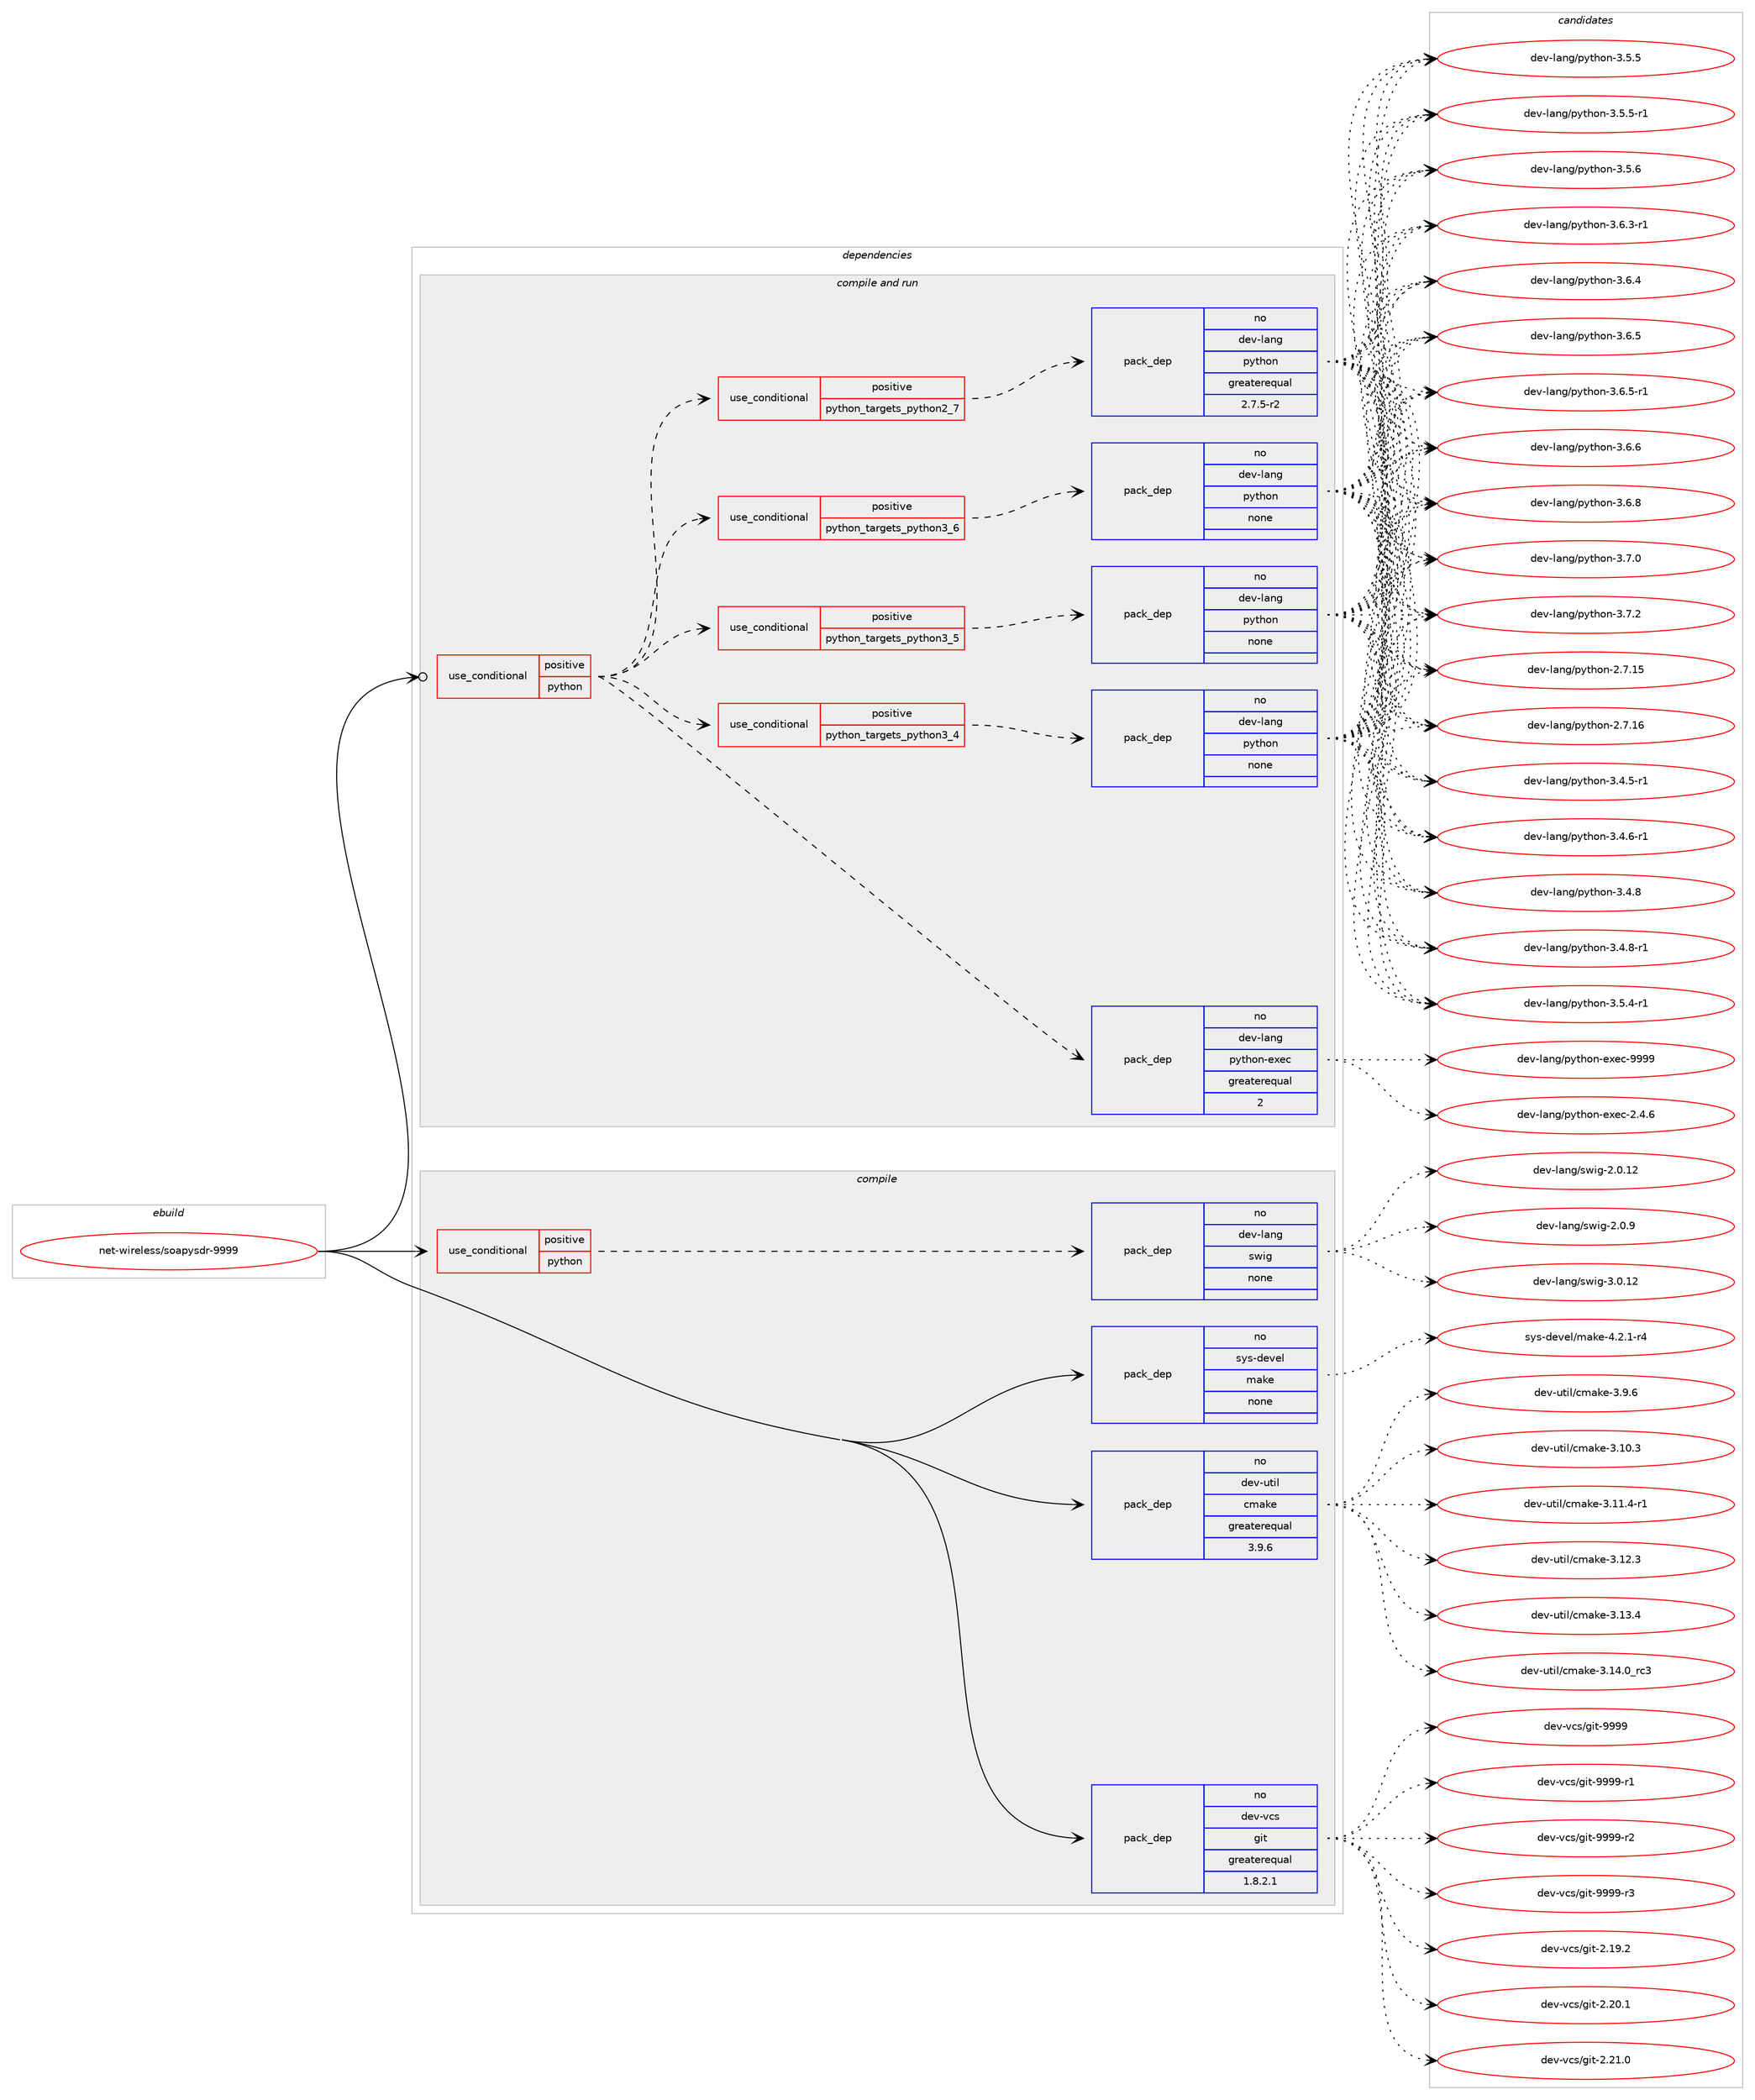 digraph prolog {

# *************
# Graph options
# *************

newrank=true;
concentrate=true;
compound=true;
graph [rankdir=LR,fontname=Helvetica,fontsize=10,ranksep=1.5];#, ranksep=2.5, nodesep=0.2];
edge  [arrowhead=vee];
node  [fontname=Helvetica,fontsize=10];

# **********
# The ebuild
# **********

subgraph cluster_leftcol {
color=gray;
rank=same;
label=<<i>ebuild</i>>;
id [label="net-wireless/soapysdr-9999", color=red, width=4, href="../net-wireless/soapysdr-9999.svg"];
}

# ****************
# The dependencies
# ****************

subgraph cluster_midcol {
color=gray;
label=<<i>dependencies</i>>;
subgraph cluster_compile {
fillcolor="#eeeeee";
style=filled;
label=<<i>compile</i>>;
subgraph cond451514 {
dependency1681347 [label=<<TABLE BORDER="0" CELLBORDER="1" CELLSPACING="0" CELLPADDING="4"><TR><TD ROWSPAN="3" CELLPADDING="10">use_conditional</TD></TR><TR><TD>positive</TD></TR><TR><TD>python</TD></TR></TABLE>>, shape=none, color=red];
subgraph pack1202314 {
dependency1681348 [label=<<TABLE BORDER="0" CELLBORDER="1" CELLSPACING="0" CELLPADDING="4" WIDTH="220"><TR><TD ROWSPAN="6" CELLPADDING="30">pack_dep</TD></TR><TR><TD WIDTH="110">no</TD></TR><TR><TD>dev-lang</TD></TR><TR><TD>swig</TD></TR><TR><TD>none</TD></TR><TR><TD></TD></TR></TABLE>>, shape=none, color=blue];
}
dependency1681347:e -> dependency1681348:w [weight=20,style="dashed",arrowhead="vee"];
}
id:e -> dependency1681347:w [weight=20,style="solid",arrowhead="vee"];
subgraph pack1202315 {
dependency1681349 [label=<<TABLE BORDER="0" CELLBORDER="1" CELLSPACING="0" CELLPADDING="4" WIDTH="220"><TR><TD ROWSPAN="6" CELLPADDING="30">pack_dep</TD></TR><TR><TD WIDTH="110">no</TD></TR><TR><TD>dev-util</TD></TR><TR><TD>cmake</TD></TR><TR><TD>greaterequal</TD></TR><TR><TD>3.9.6</TD></TR></TABLE>>, shape=none, color=blue];
}
id:e -> dependency1681349:w [weight=20,style="solid",arrowhead="vee"];
subgraph pack1202316 {
dependency1681350 [label=<<TABLE BORDER="0" CELLBORDER="1" CELLSPACING="0" CELLPADDING="4" WIDTH="220"><TR><TD ROWSPAN="6" CELLPADDING="30">pack_dep</TD></TR><TR><TD WIDTH="110">no</TD></TR><TR><TD>dev-vcs</TD></TR><TR><TD>git</TD></TR><TR><TD>greaterequal</TD></TR><TR><TD>1.8.2.1</TD></TR></TABLE>>, shape=none, color=blue];
}
id:e -> dependency1681350:w [weight=20,style="solid",arrowhead="vee"];
subgraph pack1202317 {
dependency1681351 [label=<<TABLE BORDER="0" CELLBORDER="1" CELLSPACING="0" CELLPADDING="4" WIDTH="220"><TR><TD ROWSPAN="6" CELLPADDING="30">pack_dep</TD></TR><TR><TD WIDTH="110">no</TD></TR><TR><TD>sys-devel</TD></TR><TR><TD>make</TD></TR><TR><TD>none</TD></TR><TR><TD></TD></TR></TABLE>>, shape=none, color=blue];
}
id:e -> dependency1681351:w [weight=20,style="solid",arrowhead="vee"];
}
subgraph cluster_compileandrun {
fillcolor="#eeeeee";
style=filled;
label=<<i>compile and run</i>>;
subgraph cond451515 {
dependency1681352 [label=<<TABLE BORDER="0" CELLBORDER="1" CELLSPACING="0" CELLPADDING="4"><TR><TD ROWSPAN="3" CELLPADDING="10">use_conditional</TD></TR><TR><TD>positive</TD></TR><TR><TD>python</TD></TR></TABLE>>, shape=none, color=red];
subgraph cond451516 {
dependency1681353 [label=<<TABLE BORDER="0" CELLBORDER="1" CELLSPACING="0" CELLPADDING="4"><TR><TD ROWSPAN="3" CELLPADDING="10">use_conditional</TD></TR><TR><TD>positive</TD></TR><TR><TD>python_targets_python2_7</TD></TR></TABLE>>, shape=none, color=red];
subgraph pack1202318 {
dependency1681354 [label=<<TABLE BORDER="0" CELLBORDER="1" CELLSPACING="0" CELLPADDING="4" WIDTH="220"><TR><TD ROWSPAN="6" CELLPADDING="30">pack_dep</TD></TR><TR><TD WIDTH="110">no</TD></TR><TR><TD>dev-lang</TD></TR><TR><TD>python</TD></TR><TR><TD>greaterequal</TD></TR><TR><TD>2.7.5-r2</TD></TR></TABLE>>, shape=none, color=blue];
}
dependency1681353:e -> dependency1681354:w [weight=20,style="dashed",arrowhead="vee"];
}
dependency1681352:e -> dependency1681353:w [weight=20,style="dashed",arrowhead="vee"];
subgraph cond451517 {
dependency1681355 [label=<<TABLE BORDER="0" CELLBORDER="1" CELLSPACING="0" CELLPADDING="4"><TR><TD ROWSPAN="3" CELLPADDING="10">use_conditional</TD></TR><TR><TD>positive</TD></TR><TR><TD>python_targets_python3_4</TD></TR></TABLE>>, shape=none, color=red];
subgraph pack1202319 {
dependency1681356 [label=<<TABLE BORDER="0" CELLBORDER="1" CELLSPACING="0" CELLPADDING="4" WIDTH="220"><TR><TD ROWSPAN="6" CELLPADDING="30">pack_dep</TD></TR><TR><TD WIDTH="110">no</TD></TR><TR><TD>dev-lang</TD></TR><TR><TD>python</TD></TR><TR><TD>none</TD></TR><TR><TD></TD></TR></TABLE>>, shape=none, color=blue];
}
dependency1681355:e -> dependency1681356:w [weight=20,style="dashed",arrowhead="vee"];
}
dependency1681352:e -> dependency1681355:w [weight=20,style="dashed",arrowhead="vee"];
subgraph cond451518 {
dependency1681357 [label=<<TABLE BORDER="0" CELLBORDER="1" CELLSPACING="0" CELLPADDING="4"><TR><TD ROWSPAN="3" CELLPADDING="10">use_conditional</TD></TR><TR><TD>positive</TD></TR><TR><TD>python_targets_python3_5</TD></TR></TABLE>>, shape=none, color=red];
subgraph pack1202320 {
dependency1681358 [label=<<TABLE BORDER="0" CELLBORDER="1" CELLSPACING="0" CELLPADDING="4" WIDTH="220"><TR><TD ROWSPAN="6" CELLPADDING="30">pack_dep</TD></TR><TR><TD WIDTH="110">no</TD></TR><TR><TD>dev-lang</TD></TR><TR><TD>python</TD></TR><TR><TD>none</TD></TR><TR><TD></TD></TR></TABLE>>, shape=none, color=blue];
}
dependency1681357:e -> dependency1681358:w [weight=20,style="dashed",arrowhead="vee"];
}
dependency1681352:e -> dependency1681357:w [weight=20,style="dashed",arrowhead="vee"];
subgraph cond451519 {
dependency1681359 [label=<<TABLE BORDER="0" CELLBORDER="1" CELLSPACING="0" CELLPADDING="4"><TR><TD ROWSPAN="3" CELLPADDING="10">use_conditional</TD></TR><TR><TD>positive</TD></TR><TR><TD>python_targets_python3_6</TD></TR></TABLE>>, shape=none, color=red];
subgraph pack1202321 {
dependency1681360 [label=<<TABLE BORDER="0" CELLBORDER="1" CELLSPACING="0" CELLPADDING="4" WIDTH="220"><TR><TD ROWSPAN="6" CELLPADDING="30">pack_dep</TD></TR><TR><TD WIDTH="110">no</TD></TR><TR><TD>dev-lang</TD></TR><TR><TD>python</TD></TR><TR><TD>none</TD></TR><TR><TD></TD></TR></TABLE>>, shape=none, color=blue];
}
dependency1681359:e -> dependency1681360:w [weight=20,style="dashed",arrowhead="vee"];
}
dependency1681352:e -> dependency1681359:w [weight=20,style="dashed",arrowhead="vee"];
subgraph pack1202322 {
dependency1681361 [label=<<TABLE BORDER="0" CELLBORDER="1" CELLSPACING="0" CELLPADDING="4" WIDTH="220"><TR><TD ROWSPAN="6" CELLPADDING="30">pack_dep</TD></TR><TR><TD WIDTH="110">no</TD></TR><TR><TD>dev-lang</TD></TR><TR><TD>python-exec</TD></TR><TR><TD>greaterequal</TD></TR><TR><TD>2</TD></TR></TABLE>>, shape=none, color=blue];
}
dependency1681352:e -> dependency1681361:w [weight=20,style="dashed",arrowhead="vee"];
}
id:e -> dependency1681352:w [weight=20,style="solid",arrowhead="odotvee"];
}
subgraph cluster_run {
fillcolor="#eeeeee";
style=filled;
label=<<i>run</i>>;
}
}

# **************
# The candidates
# **************

subgraph cluster_choices {
rank=same;
color=gray;
label=<<i>candidates</i>>;

subgraph choice1202314 {
color=black;
nodesep=1;
choice10010111845108971101034711511910510345504648464950 [label="dev-lang/swig-2.0.12", color=red, width=4,href="../dev-lang/swig-2.0.12.svg"];
choice100101118451089711010347115119105103455046484657 [label="dev-lang/swig-2.0.9", color=red, width=4,href="../dev-lang/swig-2.0.9.svg"];
choice10010111845108971101034711511910510345514648464950 [label="dev-lang/swig-3.0.12", color=red, width=4,href="../dev-lang/swig-3.0.12.svg"];
dependency1681348:e -> choice10010111845108971101034711511910510345504648464950:w [style=dotted,weight="100"];
dependency1681348:e -> choice100101118451089711010347115119105103455046484657:w [style=dotted,weight="100"];
dependency1681348:e -> choice10010111845108971101034711511910510345514648464950:w [style=dotted,weight="100"];
}
subgraph choice1202315 {
color=black;
nodesep=1;
choice1001011184511711610510847991099710710145514649484651 [label="dev-util/cmake-3.10.3", color=red, width=4,href="../dev-util/cmake-3.10.3.svg"];
choice10010111845117116105108479910997107101455146494946524511449 [label="dev-util/cmake-3.11.4-r1", color=red, width=4,href="../dev-util/cmake-3.11.4-r1.svg"];
choice1001011184511711610510847991099710710145514649504651 [label="dev-util/cmake-3.12.3", color=red, width=4,href="../dev-util/cmake-3.12.3.svg"];
choice1001011184511711610510847991099710710145514649514652 [label="dev-util/cmake-3.13.4", color=red, width=4,href="../dev-util/cmake-3.13.4.svg"];
choice1001011184511711610510847991099710710145514649524648951149951 [label="dev-util/cmake-3.14.0_rc3", color=red, width=4,href="../dev-util/cmake-3.14.0_rc3.svg"];
choice10010111845117116105108479910997107101455146574654 [label="dev-util/cmake-3.9.6", color=red, width=4,href="../dev-util/cmake-3.9.6.svg"];
dependency1681349:e -> choice1001011184511711610510847991099710710145514649484651:w [style=dotted,weight="100"];
dependency1681349:e -> choice10010111845117116105108479910997107101455146494946524511449:w [style=dotted,weight="100"];
dependency1681349:e -> choice1001011184511711610510847991099710710145514649504651:w [style=dotted,weight="100"];
dependency1681349:e -> choice1001011184511711610510847991099710710145514649514652:w [style=dotted,weight="100"];
dependency1681349:e -> choice1001011184511711610510847991099710710145514649524648951149951:w [style=dotted,weight="100"];
dependency1681349:e -> choice10010111845117116105108479910997107101455146574654:w [style=dotted,weight="100"];
}
subgraph choice1202316 {
color=black;
nodesep=1;
choice10010111845118991154710310511645504649574650 [label="dev-vcs/git-2.19.2", color=red, width=4,href="../dev-vcs/git-2.19.2.svg"];
choice10010111845118991154710310511645504650484649 [label="dev-vcs/git-2.20.1", color=red, width=4,href="../dev-vcs/git-2.20.1.svg"];
choice10010111845118991154710310511645504650494648 [label="dev-vcs/git-2.21.0", color=red, width=4,href="../dev-vcs/git-2.21.0.svg"];
choice1001011184511899115471031051164557575757 [label="dev-vcs/git-9999", color=red, width=4,href="../dev-vcs/git-9999.svg"];
choice10010111845118991154710310511645575757574511449 [label="dev-vcs/git-9999-r1", color=red, width=4,href="../dev-vcs/git-9999-r1.svg"];
choice10010111845118991154710310511645575757574511450 [label="dev-vcs/git-9999-r2", color=red, width=4,href="../dev-vcs/git-9999-r2.svg"];
choice10010111845118991154710310511645575757574511451 [label="dev-vcs/git-9999-r3", color=red, width=4,href="../dev-vcs/git-9999-r3.svg"];
dependency1681350:e -> choice10010111845118991154710310511645504649574650:w [style=dotted,weight="100"];
dependency1681350:e -> choice10010111845118991154710310511645504650484649:w [style=dotted,weight="100"];
dependency1681350:e -> choice10010111845118991154710310511645504650494648:w [style=dotted,weight="100"];
dependency1681350:e -> choice1001011184511899115471031051164557575757:w [style=dotted,weight="100"];
dependency1681350:e -> choice10010111845118991154710310511645575757574511449:w [style=dotted,weight="100"];
dependency1681350:e -> choice10010111845118991154710310511645575757574511450:w [style=dotted,weight="100"];
dependency1681350:e -> choice10010111845118991154710310511645575757574511451:w [style=dotted,weight="100"];
}
subgraph choice1202317 {
color=black;
nodesep=1;
choice1151211154510010111810110847109971071014552465046494511452 [label="sys-devel/make-4.2.1-r4", color=red, width=4,href="../sys-devel/make-4.2.1-r4.svg"];
dependency1681351:e -> choice1151211154510010111810110847109971071014552465046494511452:w [style=dotted,weight="100"];
}
subgraph choice1202318 {
color=black;
nodesep=1;
choice10010111845108971101034711212111610411111045504655464953 [label="dev-lang/python-2.7.15", color=red, width=4,href="../dev-lang/python-2.7.15.svg"];
choice10010111845108971101034711212111610411111045504655464954 [label="dev-lang/python-2.7.16", color=red, width=4,href="../dev-lang/python-2.7.16.svg"];
choice1001011184510897110103471121211161041111104551465246534511449 [label="dev-lang/python-3.4.5-r1", color=red, width=4,href="../dev-lang/python-3.4.5-r1.svg"];
choice1001011184510897110103471121211161041111104551465246544511449 [label="dev-lang/python-3.4.6-r1", color=red, width=4,href="../dev-lang/python-3.4.6-r1.svg"];
choice100101118451089711010347112121116104111110455146524656 [label="dev-lang/python-3.4.8", color=red, width=4,href="../dev-lang/python-3.4.8.svg"];
choice1001011184510897110103471121211161041111104551465246564511449 [label="dev-lang/python-3.4.8-r1", color=red, width=4,href="../dev-lang/python-3.4.8-r1.svg"];
choice1001011184510897110103471121211161041111104551465346524511449 [label="dev-lang/python-3.5.4-r1", color=red, width=4,href="../dev-lang/python-3.5.4-r1.svg"];
choice100101118451089711010347112121116104111110455146534653 [label="dev-lang/python-3.5.5", color=red, width=4,href="../dev-lang/python-3.5.5.svg"];
choice1001011184510897110103471121211161041111104551465346534511449 [label="dev-lang/python-3.5.5-r1", color=red, width=4,href="../dev-lang/python-3.5.5-r1.svg"];
choice100101118451089711010347112121116104111110455146534654 [label="dev-lang/python-3.5.6", color=red, width=4,href="../dev-lang/python-3.5.6.svg"];
choice1001011184510897110103471121211161041111104551465446514511449 [label="dev-lang/python-3.6.3-r1", color=red, width=4,href="../dev-lang/python-3.6.3-r1.svg"];
choice100101118451089711010347112121116104111110455146544652 [label="dev-lang/python-3.6.4", color=red, width=4,href="../dev-lang/python-3.6.4.svg"];
choice100101118451089711010347112121116104111110455146544653 [label="dev-lang/python-3.6.5", color=red, width=4,href="../dev-lang/python-3.6.5.svg"];
choice1001011184510897110103471121211161041111104551465446534511449 [label="dev-lang/python-3.6.5-r1", color=red, width=4,href="../dev-lang/python-3.6.5-r1.svg"];
choice100101118451089711010347112121116104111110455146544654 [label="dev-lang/python-3.6.6", color=red, width=4,href="../dev-lang/python-3.6.6.svg"];
choice100101118451089711010347112121116104111110455146544656 [label="dev-lang/python-3.6.8", color=red, width=4,href="../dev-lang/python-3.6.8.svg"];
choice100101118451089711010347112121116104111110455146554648 [label="dev-lang/python-3.7.0", color=red, width=4,href="../dev-lang/python-3.7.0.svg"];
choice100101118451089711010347112121116104111110455146554650 [label="dev-lang/python-3.7.2", color=red, width=4,href="../dev-lang/python-3.7.2.svg"];
dependency1681354:e -> choice10010111845108971101034711212111610411111045504655464953:w [style=dotted,weight="100"];
dependency1681354:e -> choice10010111845108971101034711212111610411111045504655464954:w [style=dotted,weight="100"];
dependency1681354:e -> choice1001011184510897110103471121211161041111104551465246534511449:w [style=dotted,weight="100"];
dependency1681354:e -> choice1001011184510897110103471121211161041111104551465246544511449:w [style=dotted,weight="100"];
dependency1681354:e -> choice100101118451089711010347112121116104111110455146524656:w [style=dotted,weight="100"];
dependency1681354:e -> choice1001011184510897110103471121211161041111104551465246564511449:w [style=dotted,weight="100"];
dependency1681354:e -> choice1001011184510897110103471121211161041111104551465346524511449:w [style=dotted,weight="100"];
dependency1681354:e -> choice100101118451089711010347112121116104111110455146534653:w [style=dotted,weight="100"];
dependency1681354:e -> choice1001011184510897110103471121211161041111104551465346534511449:w [style=dotted,weight="100"];
dependency1681354:e -> choice100101118451089711010347112121116104111110455146534654:w [style=dotted,weight="100"];
dependency1681354:e -> choice1001011184510897110103471121211161041111104551465446514511449:w [style=dotted,weight="100"];
dependency1681354:e -> choice100101118451089711010347112121116104111110455146544652:w [style=dotted,weight="100"];
dependency1681354:e -> choice100101118451089711010347112121116104111110455146544653:w [style=dotted,weight="100"];
dependency1681354:e -> choice1001011184510897110103471121211161041111104551465446534511449:w [style=dotted,weight="100"];
dependency1681354:e -> choice100101118451089711010347112121116104111110455146544654:w [style=dotted,weight="100"];
dependency1681354:e -> choice100101118451089711010347112121116104111110455146544656:w [style=dotted,weight="100"];
dependency1681354:e -> choice100101118451089711010347112121116104111110455146554648:w [style=dotted,weight="100"];
dependency1681354:e -> choice100101118451089711010347112121116104111110455146554650:w [style=dotted,weight="100"];
}
subgraph choice1202319 {
color=black;
nodesep=1;
choice10010111845108971101034711212111610411111045504655464953 [label="dev-lang/python-2.7.15", color=red, width=4,href="../dev-lang/python-2.7.15.svg"];
choice10010111845108971101034711212111610411111045504655464954 [label="dev-lang/python-2.7.16", color=red, width=4,href="../dev-lang/python-2.7.16.svg"];
choice1001011184510897110103471121211161041111104551465246534511449 [label="dev-lang/python-3.4.5-r1", color=red, width=4,href="../dev-lang/python-3.4.5-r1.svg"];
choice1001011184510897110103471121211161041111104551465246544511449 [label="dev-lang/python-3.4.6-r1", color=red, width=4,href="../dev-lang/python-3.4.6-r1.svg"];
choice100101118451089711010347112121116104111110455146524656 [label="dev-lang/python-3.4.8", color=red, width=4,href="../dev-lang/python-3.4.8.svg"];
choice1001011184510897110103471121211161041111104551465246564511449 [label="dev-lang/python-3.4.8-r1", color=red, width=4,href="../dev-lang/python-3.4.8-r1.svg"];
choice1001011184510897110103471121211161041111104551465346524511449 [label="dev-lang/python-3.5.4-r1", color=red, width=4,href="../dev-lang/python-3.5.4-r1.svg"];
choice100101118451089711010347112121116104111110455146534653 [label="dev-lang/python-3.5.5", color=red, width=4,href="../dev-lang/python-3.5.5.svg"];
choice1001011184510897110103471121211161041111104551465346534511449 [label="dev-lang/python-3.5.5-r1", color=red, width=4,href="../dev-lang/python-3.5.5-r1.svg"];
choice100101118451089711010347112121116104111110455146534654 [label="dev-lang/python-3.5.6", color=red, width=4,href="../dev-lang/python-3.5.6.svg"];
choice1001011184510897110103471121211161041111104551465446514511449 [label="dev-lang/python-3.6.3-r1", color=red, width=4,href="../dev-lang/python-3.6.3-r1.svg"];
choice100101118451089711010347112121116104111110455146544652 [label="dev-lang/python-3.6.4", color=red, width=4,href="../dev-lang/python-3.6.4.svg"];
choice100101118451089711010347112121116104111110455146544653 [label="dev-lang/python-3.6.5", color=red, width=4,href="../dev-lang/python-3.6.5.svg"];
choice1001011184510897110103471121211161041111104551465446534511449 [label="dev-lang/python-3.6.5-r1", color=red, width=4,href="../dev-lang/python-3.6.5-r1.svg"];
choice100101118451089711010347112121116104111110455146544654 [label="dev-lang/python-3.6.6", color=red, width=4,href="../dev-lang/python-3.6.6.svg"];
choice100101118451089711010347112121116104111110455146544656 [label="dev-lang/python-3.6.8", color=red, width=4,href="../dev-lang/python-3.6.8.svg"];
choice100101118451089711010347112121116104111110455146554648 [label="dev-lang/python-3.7.0", color=red, width=4,href="../dev-lang/python-3.7.0.svg"];
choice100101118451089711010347112121116104111110455146554650 [label="dev-lang/python-3.7.2", color=red, width=4,href="../dev-lang/python-3.7.2.svg"];
dependency1681356:e -> choice10010111845108971101034711212111610411111045504655464953:w [style=dotted,weight="100"];
dependency1681356:e -> choice10010111845108971101034711212111610411111045504655464954:w [style=dotted,weight="100"];
dependency1681356:e -> choice1001011184510897110103471121211161041111104551465246534511449:w [style=dotted,weight="100"];
dependency1681356:e -> choice1001011184510897110103471121211161041111104551465246544511449:w [style=dotted,weight="100"];
dependency1681356:e -> choice100101118451089711010347112121116104111110455146524656:w [style=dotted,weight="100"];
dependency1681356:e -> choice1001011184510897110103471121211161041111104551465246564511449:w [style=dotted,weight="100"];
dependency1681356:e -> choice1001011184510897110103471121211161041111104551465346524511449:w [style=dotted,weight="100"];
dependency1681356:e -> choice100101118451089711010347112121116104111110455146534653:w [style=dotted,weight="100"];
dependency1681356:e -> choice1001011184510897110103471121211161041111104551465346534511449:w [style=dotted,weight="100"];
dependency1681356:e -> choice100101118451089711010347112121116104111110455146534654:w [style=dotted,weight="100"];
dependency1681356:e -> choice1001011184510897110103471121211161041111104551465446514511449:w [style=dotted,weight="100"];
dependency1681356:e -> choice100101118451089711010347112121116104111110455146544652:w [style=dotted,weight="100"];
dependency1681356:e -> choice100101118451089711010347112121116104111110455146544653:w [style=dotted,weight="100"];
dependency1681356:e -> choice1001011184510897110103471121211161041111104551465446534511449:w [style=dotted,weight="100"];
dependency1681356:e -> choice100101118451089711010347112121116104111110455146544654:w [style=dotted,weight="100"];
dependency1681356:e -> choice100101118451089711010347112121116104111110455146544656:w [style=dotted,weight="100"];
dependency1681356:e -> choice100101118451089711010347112121116104111110455146554648:w [style=dotted,weight="100"];
dependency1681356:e -> choice100101118451089711010347112121116104111110455146554650:w [style=dotted,weight="100"];
}
subgraph choice1202320 {
color=black;
nodesep=1;
choice10010111845108971101034711212111610411111045504655464953 [label="dev-lang/python-2.7.15", color=red, width=4,href="../dev-lang/python-2.7.15.svg"];
choice10010111845108971101034711212111610411111045504655464954 [label="dev-lang/python-2.7.16", color=red, width=4,href="../dev-lang/python-2.7.16.svg"];
choice1001011184510897110103471121211161041111104551465246534511449 [label="dev-lang/python-3.4.5-r1", color=red, width=4,href="../dev-lang/python-3.4.5-r1.svg"];
choice1001011184510897110103471121211161041111104551465246544511449 [label="dev-lang/python-3.4.6-r1", color=red, width=4,href="../dev-lang/python-3.4.6-r1.svg"];
choice100101118451089711010347112121116104111110455146524656 [label="dev-lang/python-3.4.8", color=red, width=4,href="../dev-lang/python-3.4.8.svg"];
choice1001011184510897110103471121211161041111104551465246564511449 [label="dev-lang/python-3.4.8-r1", color=red, width=4,href="../dev-lang/python-3.4.8-r1.svg"];
choice1001011184510897110103471121211161041111104551465346524511449 [label="dev-lang/python-3.5.4-r1", color=red, width=4,href="../dev-lang/python-3.5.4-r1.svg"];
choice100101118451089711010347112121116104111110455146534653 [label="dev-lang/python-3.5.5", color=red, width=4,href="../dev-lang/python-3.5.5.svg"];
choice1001011184510897110103471121211161041111104551465346534511449 [label="dev-lang/python-3.5.5-r1", color=red, width=4,href="../dev-lang/python-3.5.5-r1.svg"];
choice100101118451089711010347112121116104111110455146534654 [label="dev-lang/python-3.5.6", color=red, width=4,href="../dev-lang/python-3.5.6.svg"];
choice1001011184510897110103471121211161041111104551465446514511449 [label="dev-lang/python-3.6.3-r1", color=red, width=4,href="../dev-lang/python-3.6.3-r1.svg"];
choice100101118451089711010347112121116104111110455146544652 [label="dev-lang/python-3.6.4", color=red, width=4,href="../dev-lang/python-3.6.4.svg"];
choice100101118451089711010347112121116104111110455146544653 [label="dev-lang/python-3.6.5", color=red, width=4,href="../dev-lang/python-3.6.5.svg"];
choice1001011184510897110103471121211161041111104551465446534511449 [label="dev-lang/python-3.6.5-r1", color=red, width=4,href="../dev-lang/python-3.6.5-r1.svg"];
choice100101118451089711010347112121116104111110455146544654 [label="dev-lang/python-3.6.6", color=red, width=4,href="../dev-lang/python-3.6.6.svg"];
choice100101118451089711010347112121116104111110455146544656 [label="dev-lang/python-3.6.8", color=red, width=4,href="../dev-lang/python-3.6.8.svg"];
choice100101118451089711010347112121116104111110455146554648 [label="dev-lang/python-3.7.0", color=red, width=4,href="../dev-lang/python-3.7.0.svg"];
choice100101118451089711010347112121116104111110455146554650 [label="dev-lang/python-3.7.2", color=red, width=4,href="../dev-lang/python-3.7.2.svg"];
dependency1681358:e -> choice10010111845108971101034711212111610411111045504655464953:w [style=dotted,weight="100"];
dependency1681358:e -> choice10010111845108971101034711212111610411111045504655464954:w [style=dotted,weight="100"];
dependency1681358:e -> choice1001011184510897110103471121211161041111104551465246534511449:w [style=dotted,weight="100"];
dependency1681358:e -> choice1001011184510897110103471121211161041111104551465246544511449:w [style=dotted,weight="100"];
dependency1681358:e -> choice100101118451089711010347112121116104111110455146524656:w [style=dotted,weight="100"];
dependency1681358:e -> choice1001011184510897110103471121211161041111104551465246564511449:w [style=dotted,weight="100"];
dependency1681358:e -> choice1001011184510897110103471121211161041111104551465346524511449:w [style=dotted,weight="100"];
dependency1681358:e -> choice100101118451089711010347112121116104111110455146534653:w [style=dotted,weight="100"];
dependency1681358:e -> choice1001011184510897110103471121211161041111104551465346534511449:w [style=dotted,weight="100"];
dependency1681358:e -> choice100101118451089711010347112121116104111110455146534654:w [style=dotted,weight="100"];
dependency1681358:e -> choice1001011184510897110103471121211161041111104551465446514511449:w [style=dotted,weight="100"];
dependency1681358:e -> choice100101118451089711010347112121116104111110455146544652:w [style=dotted,weight="100"];
dependency1681358:e -> choice100101118451089711010347112121116104111110455146544653:w [style=dotted,weight="100"];
dependency1681358:e -> choice1001011184510897110103471121211161041111104551465446534511449:w [style=dotted,weight="100"];
dependency1681358:e -> choice100101118451089711010347112121116104111110455146544654:w [style=dotted,weight="100"];
dependency1681358:e -> choice100101118451089711010347112121116104111110455146544656:w [style=dotted,weight="100"];
dependency1681358:e -> choice100101118451089711010347112121116104111110455146554648:w [style=dotted,weight="100"];
dependency1681358:e -> choice100101118451089711010347112121116104111110455146554650:w [style=dotted,weight="100"];
}
subgraph choice1202321 {
color=black;
nodesep=1;
choice10010111845108971101034711212111610411111045504655464953 [label="dev-lang/python-2.7.15", color=red, width=4,href="../dev-lang/python-2.7.15.svg"];
choice10010111845108971101034711212111610411111045504655464954 [label="dev-lang/python-2.7.16", color=red, width=4,href="../dev-lang/python-2.7.16.svg"];
choice1001011184510897110103471121211161041111104551465246534511449 [label="dev-lang/python-3.4.5-r1", color=red, width=4,href="../dev-lang/python-3.4.5-r1.svg"];
choice1001011184510897110103471121211161041111104551465246544511449 [label="dev-lang/python-3.4.6-r1", color=red, width=4,href="../dev-lang/python-3.4.6-r1.svg"];
choice100101118451089711010347112121116104111110455146524656 [label="dev-lang/python-3.4.8", color=red, width=4,href="../dev-lang/python-3.4.8.svg"];
choice1001011184510897110103471121211161041111104551465246564511449 [label="dev-lang/python-3.4.8-r1", color=red, width=4,href="../dev-lang/python-3.4.8-r1.svg"];
choice1001011184510897110103471121211161041111104551465346524511449 [label="dev-lang/python-3.5.4-r1", color=red, width=4,href="../dev-lang/python-3.5.4-r1.svg"];
choice100101118451089711010347112121116104111110455146534653 [label="dev-lang/python-3.5.5", color=red, width=4,href="../dev-lang/python-3.5.5.svg"];
choice1001011184510897110103471121211161041111104551465346534511449 [label="dev-lang/python-3.5.5-r1", color=red, width=4,href="../dev-lang/python-3.5.5-r1.svg"];
choice100101118451089711010347112121116104111110455146534654 [label="dev-lang/python-3.5.6", color=red, width=4,href="../dev-lang/python-3.5.6.svg"];
choice1001011184510897110103471121211161041111104551465446514511449 [label="dev-lang/python-3.6.3-r1", color=red, width=4,href="../dev-lang/python-3.6.3-r1.svg"];
choice100101118451089711010347112121116104111110455146544652 [label="dev-lang/python-3.6.4", color=red, width=4,href="../dev-lang/python-3.6.4.svg"];
choice100101118451089711010347112121116104111110455146544653 [label="dev-lang/python-3.6.5", color=red, width=4,href="../dev-lang/python-3.6.5.svg"];
choice1001011184510897110103471121211161041111104551465446534511449 [label="dev-lang/python-3.6.5-r1", color=red, width=4,href="../dev-lang/python-3.6.5-r1.svg"];
choice100101118451089711010347112121116104111110455146544654 [label="dev-lang/python-3.6.6", color=red, width=4,href="../dev-lang/python-3.6.6.svg"];
choice100101118451089711010347112121116104111110455146544656 [label="dev-lang/python-3.6.8", color=red, width=4,href="../dev-lang/python-3.6.8.svg"];
choice100101118451089711010347112121116104111110455146554648 [label="dev-lang/python-3.7.0", color=red, width=4,href="../dev-lang/python-3.7.0.svg"];
choice100101118451089711010347112121116104111110455146554650 [label="dev-lang/python-3.7.2", color=red, width=4,href="../dev-lang/python-3.7.2.svg"];
dependency1681360:e -> choice10010111845108971101034711212111610411111045504655464953:w [style=dotted,weight="100"];
dependency1681360:e -> choice10010111845108971101034711212111610411111045504655464954:w [style=dotted,weight="100"];
dependency1681360:e -> choice1001011184510897110103471121211161041111104551465246534511449:w [style=dotted,weight="100"];
dependency1681360:e -> choice1001011184510897110103471121211161041111104551465246544511449:w [style=dotted,weight="100"];
dependency1681360:e -> choice100101118451089711010347112121116104111110455146524656:w [style=dotted,weight="100"];
dependency1681360:e -> choice1001011184510897110103471121211161041111104551465246564511449:w [style=dotted,weight="100"];
dependency1681360:e -> choice1001011184510897110103471121211161041111104551465346524511449:w [style=dotted,weight="100"];
dependency1681360:e -> choice100101118451089711010347112121116104111110455146534653:w [style=dotted,weight="100"];
dependency1681360:e -> choice1001011184510897110103471121211161041111104551465346534511449:w [style=dotted,weight="100"];
dependency1681360:e -> choice100101118451089711010347112121116104111110455146534654:w [style=dotted,weight="100"];
dependency1681360:e -> choice1001011184510897110103471121211161041111104551465446514511449:w [style=dotted,weight="100"];
dependency1681360:e -> choice100101118451089711010347112121116104111110455146544652:w [style=dotted,weight="100"];
dependency1681360:e -> choice100101118451089711010347112121116104111110455146544653:w [style=dotted,weight="100"];
dependency1681360:e -> choice1001011184510897110103471121211161041111104551465446534511449:w [style=dotted,weight="100"];
dependency1681360:e -> choice100101118451089711010347112121116104111110455146544654:w [style=dotted,weight="100"];
dependency1681360:e -> choice100101118451089711010347112121116104111110455146544656:w [style=dotted,weight="100"];
dependency1681360:e -> choice100101118451089711010347112121116104111110455146554648:w [style=dotted,weight="100"];
dependency1681360:e -> choice100101118451089711010347112121116104111110455146554650:w [style=dotted,weight="100"];
}
subgraph choice1202322 {
color=black;
nodesep=1;
choice1001011184510897110103471121211161041111104510112010199455046524654 [label="dev-lang/python-exec-2.4.6", color=red, width=4,href="../dev-lang/python-exec-2.4.6.svg"];
choice10010111845108971101034711212111610411111045101120101994557575757 [label="dev-lang/python-exec-9999", color=red, width=4,href="../dev-lang/python-exec-9999.svg"];
dependency1681361:e -> choice1001011184510897110103471121211161041111104510112010199455046524654:w [style=dotted,weight="100"];
dependency1681361:e -> choice10010111845108971101034711212111610411111045101120101994557575757:w [style=dotted,weight="100"];
}
}

}
